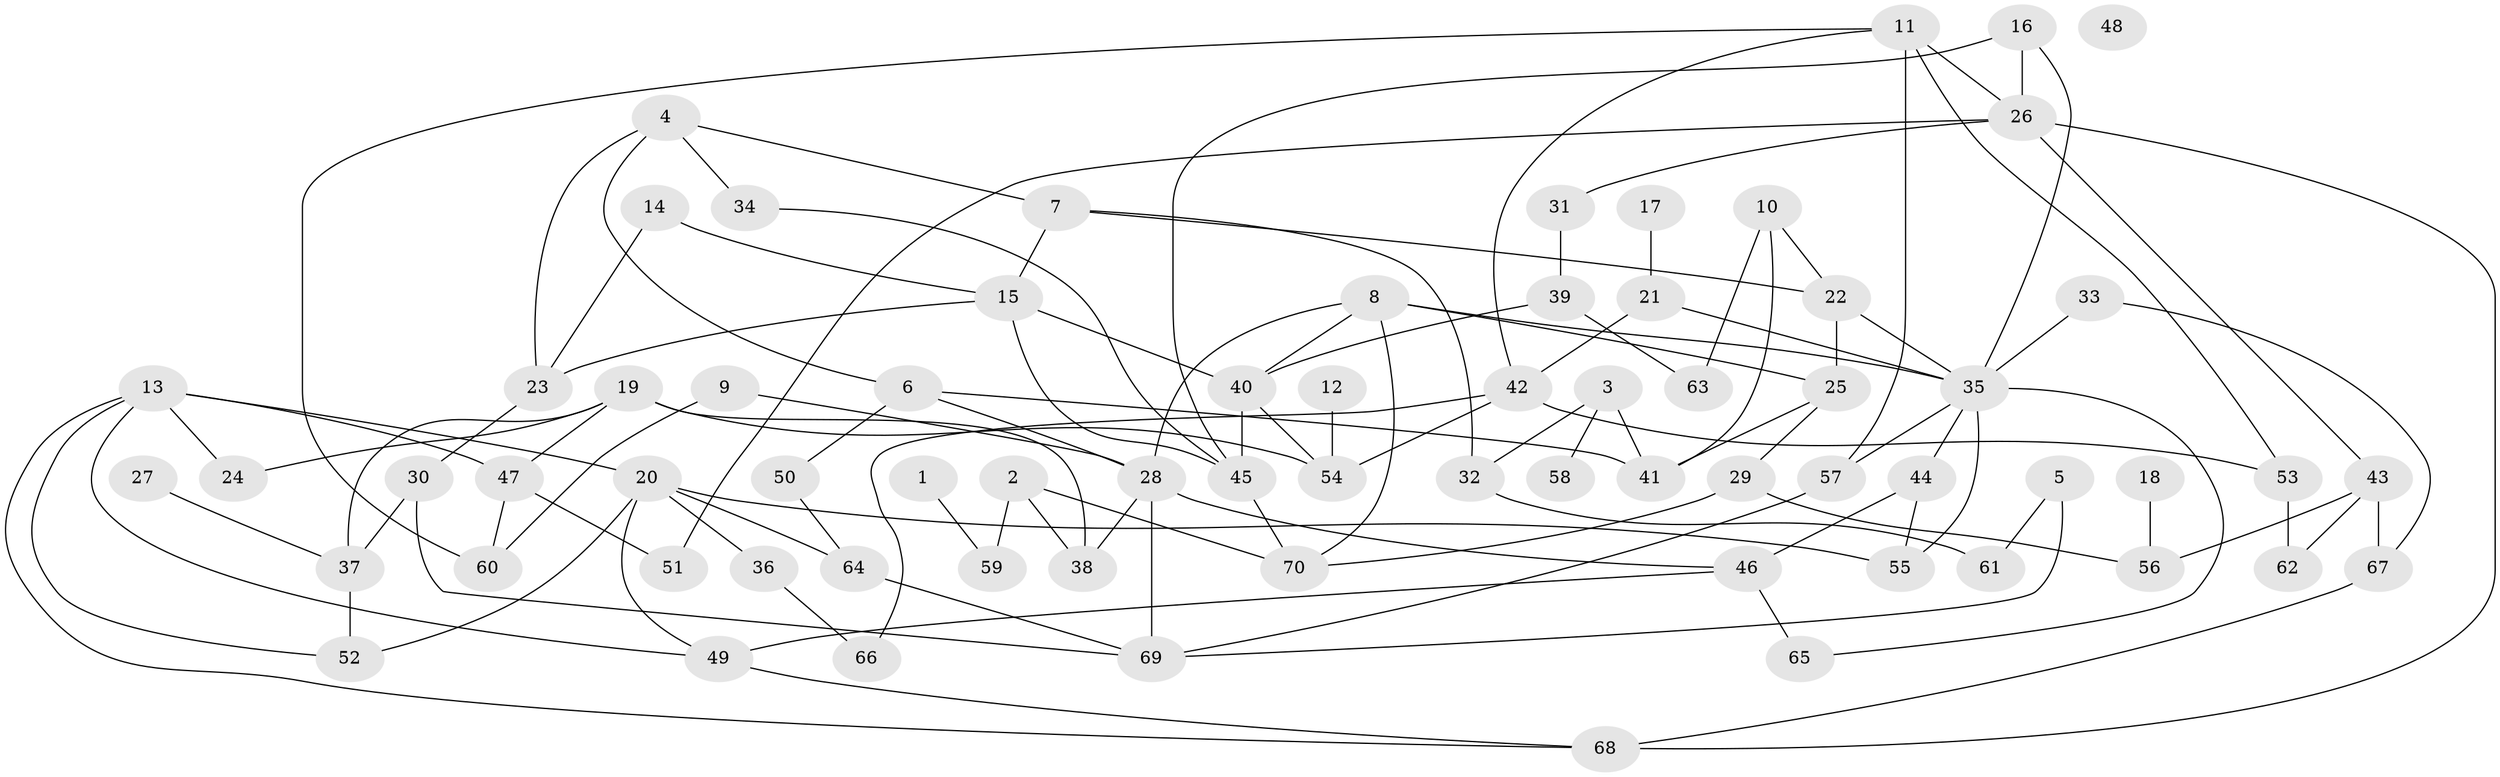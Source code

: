 // coarse degree distribution, {3: 0.25, 2: 0.2857142857142857, 4: 0.25, 5: 0.03571428571428571, 6: 0.07142857142857142, 0: 0.03571428571428571, 9: 0.07142857142857142}
// Generated by graph-tools (version 1.1) at 2025/44/03/04/25 21:44:05]
// undirected, 70 vertices, 114 edges
graph export_dot {
graph [start="1"]
  node [color=gray90,style=filled];
  1;
  2;
  3;
  4;
  5;
  6;
  7;
  8;
  9;
  10;
  11;
  12;
  13;
  14;
  15;
  16;
  17;
  18;
  19;
  20;
  21;
  22;
  23;
  24;
  25;
  26;
  27;
  28;
  29;
  30;
  31;
  32;
  33;
  34;
  35;
  36;
  37;
  38;
  39;
  40;
  41;
  42;
  43;
  44;
  45;
  46;
  47;
  48;
  49;
  50;
  51;
  52;
  53;
  54;
  55;
  56;
  57;
  58;
  59;
  60;
  61;
  62;
  63;
  64;
  65;
  66;
  67;
  68;
  69;
  70;
  1 -- 59;
  2 -- 38;
  2 -- 59;
  2 -- 70;
  3 -- 32;
  3 -- 41;
  3 -- 58;
  4 -- 6;
  4 -- 7;
  4 -- 23;
  4 -- 34;
  5 -- 61;
  5 -- 69;
  6 -- 28;
  6 -- 41;
  6 -- 50;
  7 -- 15;
  7 -- 22;
  7 -- 32;
  8 -- 25;
  8 -- 28;
  8 -- 35;
  8 -- 40;
  8 -- 70;
  9 -- 28;
  9 -- 60;
  10 -- 22;
  10 -- 41;
  10 -- 63;
  11 -- 26;
  11 -- 42;
  11 -- 53;
  11 -- 57;
  11 -- 60;
  12 -- 54;
  13 -- 20;
  13 -- 24;
  13 -- 47;
  13 -- 49;
  13 -- 52;
  13 -- 68;
  14 -- 15;
  14 -- 23;
  15 -- 23;
  15 -- 40;
  15 -- 45;
  16 -- 26;
  16 -- 35;
  16 -- 45;
  17 -- 21;
  18 -- 56;
  19 -- 24;
  19 -- 37;
  19 -- 38;
  19 -- 47;
  19 -- 54;
  20 -- 36;
  20 -- 49;
  20 -- 52;
  20 -- 55;
  20 -- 64;
  21 -- 35;
  21 -- 42;
  22 -- 25;
  22 -- 35;
  23 -- 30;
  25 -- 29;
  25 -- 41;
  26 -- 31;
  26 -- 43;
  26 -- 51;
  26 -- 68;
  27 -- 37;
  28 -- 38;
  28 -- 46;
  28 -- 69;
  29 -- 56;
  29 -- 70;
  30 -- 37;
  30 -- 69;
  31 -- 39;
  32 -- 61;
  33 -- 35;
  33 -- 67;
  34 -- 45;
  35 -- 44;
  35 -- 55;
  35 -- 57;
  35 -- 65;
  36 -- 66;
  37 -- 52;
  39 -- 40;
  39 -- 63;
  40 -- 45;
  40 -- 54;
  42 -- 53;
  42 -- 54;
  42 -- 66;
  43 -- 56;
  43 -- 62;
  43 -- 67;
  44 -- 46;
  44 -- 55;
  45 -- 70;
  46 -- 49;
  46 -- 65;
  47 -- 51;
  47 -- 60;
  49 -- 68;
  50 -- 64;
  53 -- 62;
  57 -- 69;
  64 -- 69;
  67 -- 68;
}
